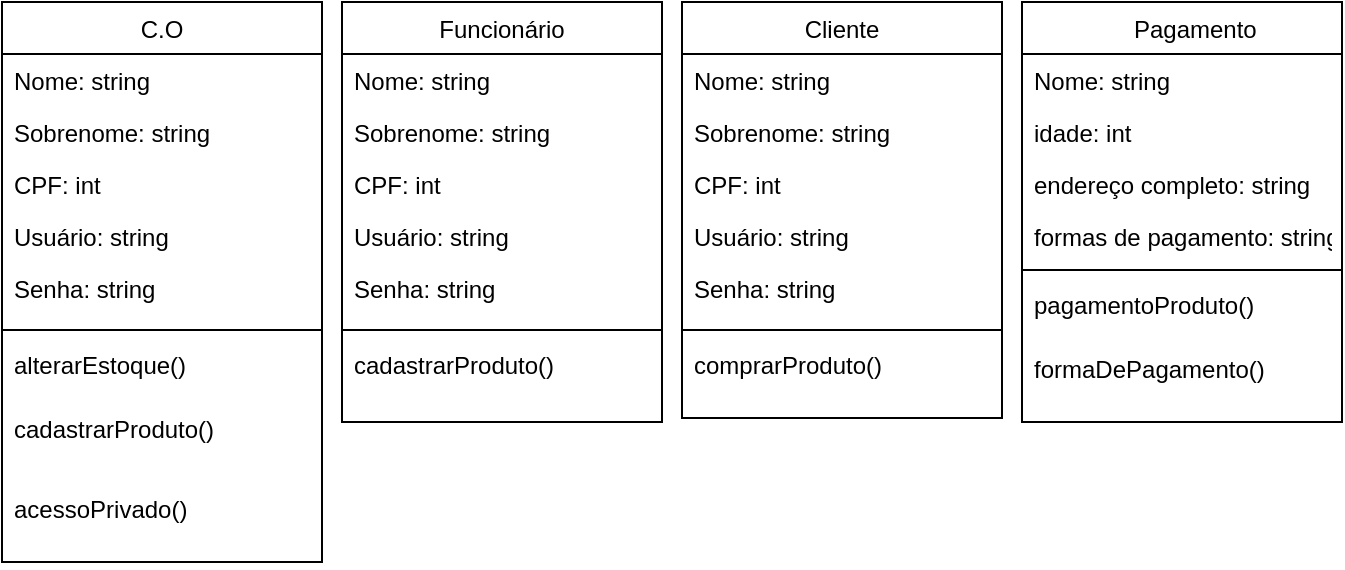 <mxfile version="18.0.7" type="github">
  <diagram id="C5RBs43oDa-KdzZeNtuy" name="Page-1">
    <mxGraphModel dx="1382" dy="764" grid="1" gridSize="10" guides="1" tooltips="1" connect="1" arrows="1" fold="1" page="1" pageScale="1" pageWidth="827" pageHeight="1169" math="0" shadow="0">
      <root>
        <mxCell id="WIyWlLk6GJQsqaUBKTNV-0" />
        <mxCell id="WIyWlLk6GJQsqaUBKTNV-1" parent="WIyWlLk6GJQsqaUBKTNV-0" />
        <mxCell id="zkfFHV4jXpPFQw0GAbJ--17" value="C.O" style="swimlane;fontStyle=0;align=center;verticalAlign=top;childLayout=stackLayout;horizontal=1;startSize=26;horizontalStack=0;resizeParent=1;resizeLast=0;collapsible=1;marginBottom=0;rounded=0;shadow=0;strokeWidth=1;" parent="WIyWlLk6GJQsqaUBKTNV-1" vertex="1">
          <mxGeometry x="40" y="130" width="160" height="280" as="geometry">
            <mxRectangle x="550" y="140" width="160" height="26" as="alternateBounds" />
          </mxGeometry>
        </mxCell>
        <mxCell id="zkfFHV4jXpPFQw0GAbJ--18" value="Nome: string" style="text;align=left;verticalAlign=top;spacingLeft=4;spacingRight=4;overflow=hidden;rotatable=0;points=[[0,0.5],[1,0.5]];portConstraint=eastwest;" parent="zkfFHV4jXpPFQw0GAbJ--17" vertex="1">
          <mxGeometry y="26" width="160" height="26" as="geometry" />
        </mxCell>
        <mxCell id="zkfFHV4jXpPFQw0GAbJ--19" value="Sobrenome: string" style="text;align=left;verticalAlign=top;spacingLeft=4;spacingRight=4;overflow=hidden;rotatable=0;points=[[0,0.5],[1,0.5]];portConstraint=eastwest;rounded=0;shadow=0;html=0;" parent="zkfFHV4jXpPFQw0GAbJ--17" vertex="1">
          <mxGeometry y="52" width="160" height="26" as="geometry" />
        </mxCell>
        <mxCell id="zkfFHV4jXpPFQw0GAbJ--20" value="CPF: int" style="text;align=left;verticalAlign=top;spacingLeft=4;spacingRight=4;overflow=hidden;rotatable=0;points=[[0,0.5],[1,0.5]];portConstraint=eastwest;rounded=0;shadow=0;html=0;" parent="zkfFHV4jXpPFQw0GAbJ--17" vertex="1">
          <mxGeometry y="78" width="160" height="26" as="geometry" />
        </mxCell>
        <mxCell id="zkfFHV4jXpPFQw0GAbJ--21" value="Usuário: string" style="text;align=left;verticalAlign=top;spacingLeft=4;spacingRight=4;overflow=hidden;rotatable=0;points=[[0,0.5],[1,0.5]];portConstraint=eastwest;rounded=0;shadow=0;html=0;" parent="zkfFHV4jXpPFQw0GAbJ--17" vertex="1">
          <mxGeometry y="104" width="160" height="26" as="geometry" />
        </mxCell>
        <mxCell id="zkfFHV4jXpPFQw0GAbJ--22" value="Senha: string" style="text;align=left;verticalAlign=top;spacingLeft=4;spacingRight=4;overflow=hidden;rotatable=0;points=[[0,0.5],[1,0.5]];portConstraint=eastwest;rounded=0;shadow=0;html=0;" parent="zkfFHV4jXpPFQw0GAbJ--17" vertex="1">
          <mxGeometry y="130" width="160" height="30" as="geometry" />
        </mxCell>
        <mxCell id="zkfFHV4jXpPFQw0GAbJ--23" value="" style="line;html=1;strokeWidth=1;align=left;verticalAlign=middle;spacingTop=-1;spacingLeft=3;spacingRight=3;rotatable=0;labelPosition=right;points=[];portConstraint=eastwest;" parent="zkfFHV4jXpPFQw0GAbJ--17" vertex="1">
          <mxGeometry y="160" width="160" height="8" as="geometry" />
        </mxCell>
        <mxCell id="zkfFHV4jXpPFQw0GAbJ--24" value="alterarEstoque()" style="text;align=left;verticalAlign=top;spacingLeft=4;spacingRight=4;overflow=hidden;rotatable=0;points=[[0,0.5],[1,0.5]];portConstraint=eastwest;" parent="zkfFHV4jXpPFQw0GAbJ--17" vertex="1">
          <mxGeometry y="168" width="160" height="32" as="geometry" />
        </mxCell>
        <mxCell id="zkfFHV4jXpPFQw0GAbJ--25" value="cadastrarProduto()" style="text;align=left;verticalAlign=top;spacingLeft=4;spacingRight=4;overflow=hidden;rotatable=0;points=[[0,0.5],[1,0.5]];portConstraint=eastwest;" parent="zkfFHV4jXpPFQw0GAbJ--17" vertex="1">
          <mxGeometry y="200" width="160" height="40" as="geometry" />
        </mxCell>
        <mxCell id="rwZFa_71HnjCS05JqLrZ-27" value="acessoPrivado()" style="text;align=left;verticalAlign=top;spacingLeft=4;spacingRight=4;overflow=hidden;rotatable=0;points=[[0,0.5],[1,0.5]];portConstraint=eastwest;" vertex="1" parent="zkfFHV4jXpPFQw0GAbJ--17">
          <mxGeometry y="240" width="160" height="40" as="geometry" />
        </mxCell>
        <mxCell id="rwZFa_71HnjCS05JqLrZ-29" value="Funcionário" style="swimlane;fontStyle=0;align=center;verticalAlign=top;childLayout=stackLayout;horizontal=1;startSize=26;horizontalStack=0;resizeParent=1;resizeLast=0;collapsible=1;marginBottom=0;rounded=0;shadow=0;strokeWidth=1;" vertex="1" parent="WIyWlLk6GJQsqaUBKTNV-1">
          <mxGeometry x="210" y="130" width="160" height="210" as="geometry">
            <mxRectangle x="550" y="140" width="160" height="26" as="alternateBounds" />
          </mxGeometry>
        </mxCell>
        <mxCell id="rwZFa_71HnjCS05JqLrZ-30" value="Nome: string" style="text;align=left;verticalAlign=top;spacingLeft=4;spacingRight=4;overflow=hidden;rotatable=0;points=[[0,0.5],[1,0.5]];portConstraint=eastwest;" vertex="1" parent="rwZFa_71HnjCS05JqLrZ-29">
          <mxGeometry y="26" width="160" height="26" as="geometry" />
        </mxCell>
        <mxCell id="rwZFa_71HnjCS05JqLrZ-31" value="Sobrenome: string" style="text;align=left;verticalAlign=top;spacingLeft=4;spacingRight=4;overflow=hidden;rotatable=0;points=[[0,0.5],[1,0.5]];portConstraint=eastwest;rounded=0;shadow=0;html=0;" vertex="1" parent="rwZFa_71HnjCS05JqLrZ-29">
          <mxGeometry y="52" width="160" height="26" as="geometry" />
        </mxCell>
        <mxCell id="rwZFa_71HnjCS05JqLrZ-32" value="CPF: int" style="text;align=left;verticalAlign=top;spacingLeft=4;spacingRight=4;overflow=hidden;rotatable=0;points=[[0,0.5],[1,0.5]];portConstraint=eastwest;rounded=0;shadow=0;html=0;" vertex="1" parent="rwZFa_71HnjCS05JqLrZ-29">
          <mxGeometry y="78" width="160" height="26" as="geometry" />
        </mxCell>
        <mxCell id="rwZFa_71HnjCS05JqLrZ-33" value="Usuário: string" style="text;align=left;verticalAlign=top;spacingLeft=4;spacingRight=4;overflow=hidden;rotatable=0;points=[[0,0.5],[1,0.5]];portConstraint=eastwest;rounded=0;shadow=0;html=0;" vertex="1" parent="rwZFa_71HnjCS05JqLrZ-29">
          <mxGeometry y="104" width="160" height="26" as="geometry" />
        </mxCell>
        <mxCell id="rwZFa_71HnjCS05JqLrZ-34" value="Senha: string" style="text;align=left;verticalAlign=top;spacingLeft=4;spacingRight=4;overflow=hidden;rotatable=0;points=[[0,0.5],[1,0.5]];portConstraint=eastwest;rounded=0;shadow=0;html=0;" vertex="1" parent="rwZFa_71HnjCS05JqLrZ-29">
          <mxGeometry y="130" width="160" height="30" as="geometry" />
        </mxCell>
        <mxCell id="rwZFa_71HnjCS05JqLrZ-35" value="" style="line;html=1;strokeWidth=1;align=left;verticalAlign=middle;spacingTop=-1;spacingLeft=3;spacingRight=3;rotatable=0;labelPosition=right;points=[];portConstraint=eastwest;" vertex="1" parent="rwZFa_71HnjCS05JqLrZ-29">
          <mxGeometry y="160" width="160" height="8" as="geometry" />
        </mxCell>
        <mxCell id="rwZFa_71HnjCS05JqLrZ-37" value="cadastrarProduto()" style="text;align=left;verticalAlign=top;spacingLeft=4;spacingRight=4;overflow=hidden;rotatable=0;points=[[0,0.5],[1,0.5]];portConstraint=eastwest;" vertex="1" parent="rwZFa_71HnjCS05JqLrZ-29">
          <mxGeometry y="168" width="160" height="42" as="geometry" />
        </mxCell>
        <mxCell id="rwZFa_71HnjCS05JqLrZ-39" value="Cliente" style="swimlane;fontStyle=0;align=center;verticalAlign=top;childLayout=stackLayout;horizontal=1;startSize=26;horizontalStack=0;resizeParent=1;resizeLast=0;collapsible=1;marginBottom=0;rounded=0;shadow=0;strokeWidth=1;" vertex="1" parent="WIyWlLk6GJQsqaUBKTNV-1">
          <mxGeometry x="380" y="130" width="160" height="208" as="geometry">
            <mxRectangle x="550" y="140" width="160" height="26" as="alternateBounds" />
          </mxGeometry>
        </mxCell>
        <mxCell id="rwZFa_71HnjCS05JqLrZ-40" value="Nome: string" style="text;align=left;verticalAlign=top;spacingLeft=4;spacingRight=4;overflow=hidden;rotatable=0;points=[[0,0.5],[1,0.5]];portConstraint=eastwest;" vertex="1" parent="rwZFa_71HnjCS05JqLrZ-39">
          <mxGeometry y="26" width="160" height="26" as="geometry" />
        </mxCell>
        <mxCell id="rwZFa_71HnjCS05JqLrZ-41" value="Sobrenome: string" style="text;align=left;verticalAlign=top;spacingLeft=4;spacingRight=4;overflow=hidden;rotatable=0;points=[[0,0.5],[1,0.5]];portConstraint=eastwest;rounded=0;shadow=0;html=0;" vertex="1" parent="rwZFa_71HnjCS05JqLrZ-39">
          <mxGeometry y="52" width="160" height="26" as="geometry" />
        </mxCell>
        <mxCell id="rwZFa_71HnjCS05JqLrZ-42" value="CPF: int" style="text;align=left;verticalAlign=top;spacingLeft=4;spacingRight=4;overflow=hidden;rotatable=0;points=[[0,0.5],[1,0.5]];portConstraint=eastwest;rounded=0;shadow=0;html=0;" vertex="1" parent="rwZFa_71HnjCS05JqLrZ-39">
          <mxGeometry y="78" width="160" height="26" as="geometry" />
        </mxCell>
        <mxCell id="rwZFa_71HnjCS05JqLrZ-43" value="Usuário: string" style="text;align=left;verticalAlign=top;spacingLeft=4;spacingRight=4;overflow=hidden;rotatable=0;points=[[0,0.5],[1,0.5]];portConstraint=eastwest;rounded=0;shadow=0;html=0;" vertex="1" parent="rwZFa_71HnjCS05JqLrZ-39">
          <mxGeometry y="104" width="160" height="26" as="geometry" />
        </mxCell>
        <mxCell id="rwZFa_71HnjCS05JqLrZ-44" value="Senha: string" style="text;align=left;verticalAlign=top;spacingLeft=4;spacingRight=4;overflow=hidden;rotatable=0;points=[[0,0.5],[1,0.5]];portConstraint=eastwest;rounded=0;shadow=0;html=0;" vertex="1" parent="rwZFa_71HnjCS05JqLrZ-39">
          <mxGeometry y="130" width="160" height="30" as="geometry" />
        </mxCell>
        <mxCell id="rwZFa_71HnjCS05JqLrZ-45" value="" style="line;html=1;strokeWidth=1;align=left;verticalAlign=middle;spacingTop=-1;spacingLeft=3;spacingRight=3;rotatable=0;labelPosition=right;points=[];portConstraint=eastwest;" vertex="1" parent="rwZFa_71HnjCS05JqLrZ-39">
          <mxGeometry y="160" width="160" height="8" as="geometry" />
        </mxCell>
        <mxCell id="rwZFa_71HnjCS05JqLrZ-47" value="comprarProduto()" style="text;align=left;verticalAlign=top;spacingLeft=4;spacingRight=4;overflow=hidden;rotatable=0;points=[[0,0.5],[1,0.5]];portConstraint=eastwest;" vertex="1" parent="rwZFa_71HnjCS05JqLrZ-39">
          <mxGeometry y="168" width="160" height="40" as="geometry" />
        </mxCell>
        <mxCell id="rwZFa_71HnjCS05JqLrZ-49" value="    Pagamento" style="swimlane;fontStyle=0;align=center;verticalAlign=top;childLayout=stackLayout;horizontal=1;startSize=26;horizontalStack=0;resizeParent=1;resizeLast=0;collapsible=1;marginBottom=0;rounded=0;shadow=0;strokeWidth=1;" vertex="1" parent="WIyWlLk6GJQsqaUBKTNV-1">
          <mxGeometry x="550" y="130" width="160" height="210" as="geometry">
            <mxRectangle x="550" y="140" width="160" height="26" as="alternateBounds" />
          </mxGeometry>
        </mxCell>
        <mxCell id="rwZFa_71HnjCS05JqLrZ-50" value="Nome: string" style="text;align=left;verticalAlign=top;spacingLeft=4;spacingRight=4;overflow=hidden;rotatable=0;points=[[0,0.5],[1,0.5]];portConstraint=eastwest;" vertex="1" parent="rwZFa_71HnjCS05JqLrZ-49">
          <mxGeometry y="26" width="160" height="26" as="geometry" />
        </mxCell>
        <mxCell id="rwZFa_71HnjCS05JqLrZ-51" value="idade: int" style="text;align=left;verticalAlign=top;spacingLeft=4;spacingRight=4;overflow=hidden;rotatable=0;points=[[0,0.5],[1,0.5]];portConstraint=eastwest;rounded=0;shadow=0;html=0;" vertex="1" parent="rwZFa_71HnjCS05JqLrZ-49">
          <mxGeometry y="52" width="160" height="26" as="geometry" />
        </mxCell>
        <mxCell id="rwZFa_71HnjCS05JqLrZ-52" value="endereço completo: string" style="text;align=left;verticalAlign=top;spacingLeft=4;spacingRight=4;overflow=hidden;rotatable=0;points=[[0,0.5],[1,0.5]];portConstraint=eastwest;rounded=0;shadow=0;html=0;" vertex="1" parent="rwZFa_71HnjCS05JqLrZ-49">
          <mxGeometry y="78" width="160" height="26" as="geometry" />
        </mxCell>
        <mxCell id="rwZFa_71HnjCS05JqLrZ-53" value="formas de pagamento: string" style="text;align=left;verticalAlign=top;spacingLeft=4;spacingRight=4;overflow=hidden;rotatable=0;points=[[0,0.5],[1,0.5]];portConstraint=eastwest;rounded=0;shadow=0;html=0;" vertex="1" parent="rwZFa_71HnjCS05JqLrZ-49">
          <mxGeometry y="104" width="160" height="26" as="geometry" />
        </mxCell>
        <mxCell id="rwZFa_71HnjCS05JqLrZ-55" value="" style="line;html=1;strokeWidth=1;align=left;verticalAlign=middle;spacingTop=-1;spacingLeft=3;spacingRight=3;rotatable=0;labelPosition=right;points=[];portConstraint=eastwest;" vertex="1" parent="rwZFa_71HnjCS05JqLrZ-49">
          <mxGeometry y="130" width="160" height="8" as="geometry" />
        </mxCell>
        <mxCell id="rwZFa_71HnjCS05JqLrZ-56" value="pagamentoProduto()" style="text;align=left;verticalAlign=top;spacingLeft=4;spacingRight=4;overflow=hidden;rotatable=0;points=[[0,0.5],[1,0.5]];portConstraint=eastwest;" vertex="1" parent="rwZFa_71HnjCS05JqLrZ-49">
          <mxGeometry y="138" width="160" height="32" as="geometry" />
        </mxCell>
        <mxCell id="rwZFa_71HnjCS05JqLrZ-57" value="formaDePagamento()&#xa;" style="text;align=left;verticalAlign=top;spacingLeft=4;spacingRight=4;overflow=hidden;rotatable=0;points=[[0,0.5],[1,0.5]];portConstraint=eastwest;" vertex="1" parent="rwZFa_71HnjCS05JqLrZ-49">
          <mxGeometry y="170" width="160" height="40" as="geometry" />
        </mxCell>
      </root>
    </mxGraphModel>
  </diagram>
</mxfile>
